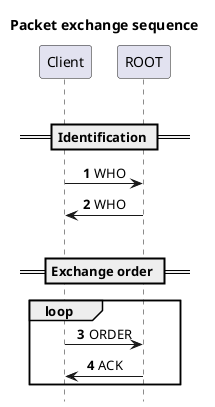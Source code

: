 @startuml packet_sequence

skinparam SequenceMessageAlignment center

hide footbox
title Packet exchange sequence
autonumber

participant Client    as C1
participant ROOT      as RT

|||

== Identification ==

C1 -> RT : WHO
RT -> C1 : WHO

|||

== Exchange order ==

loop
    C1 -> RT : ORDER
    RT -> C1 : ACK
end

@enduml